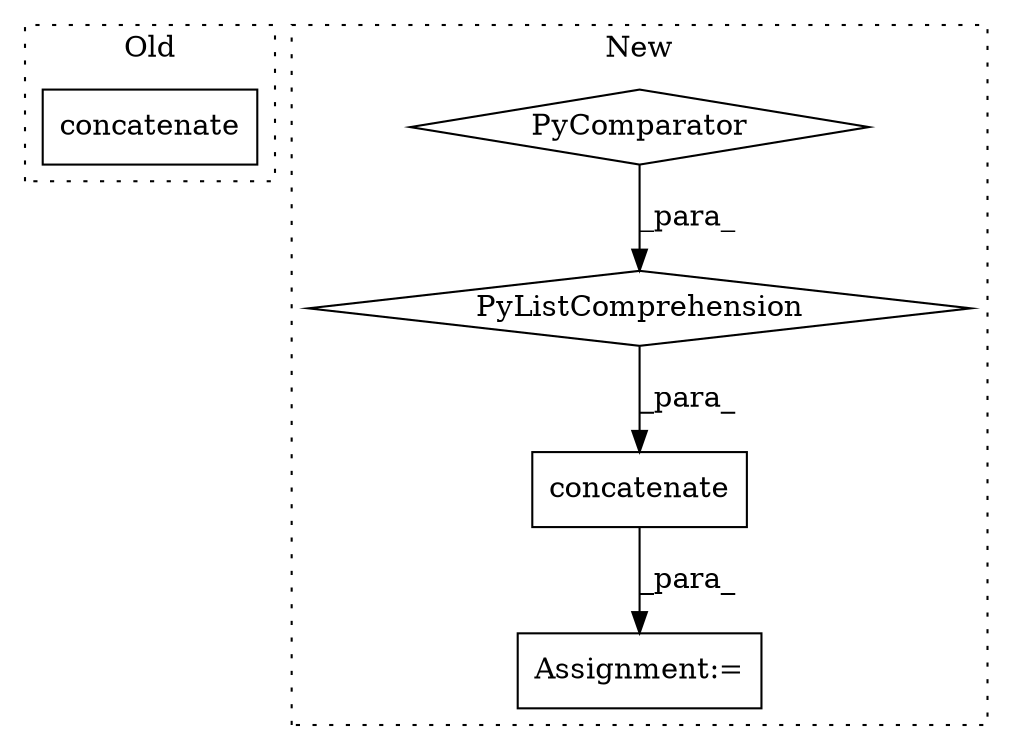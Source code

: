 digraph G {
subgraph cluster0 {
1 [label="concatenate" a="32" s="2371,2388" l="12,1" shape="box"];
label = "Old";
style="dotted";
}
subgraph cluster1 {
2 [label="PyComparator" a="113" s="2309" l="29" shape="diamond"];
3 [label="PyListComprehension" a="109" s="2174" l="172" shape="diamond"];
4 [label="concatenate" a="32" s="2350,2363" l="12,1" shape="box"];
5 [label="Assignment:=" a="7" s="2349" l="1" shape="box"];
label = "New";
style="dotted";
}
2 -> 3 [label="_para_"];
3 -> 4 [label="_para_"];
4 -> 5 [label="_para_"];
}